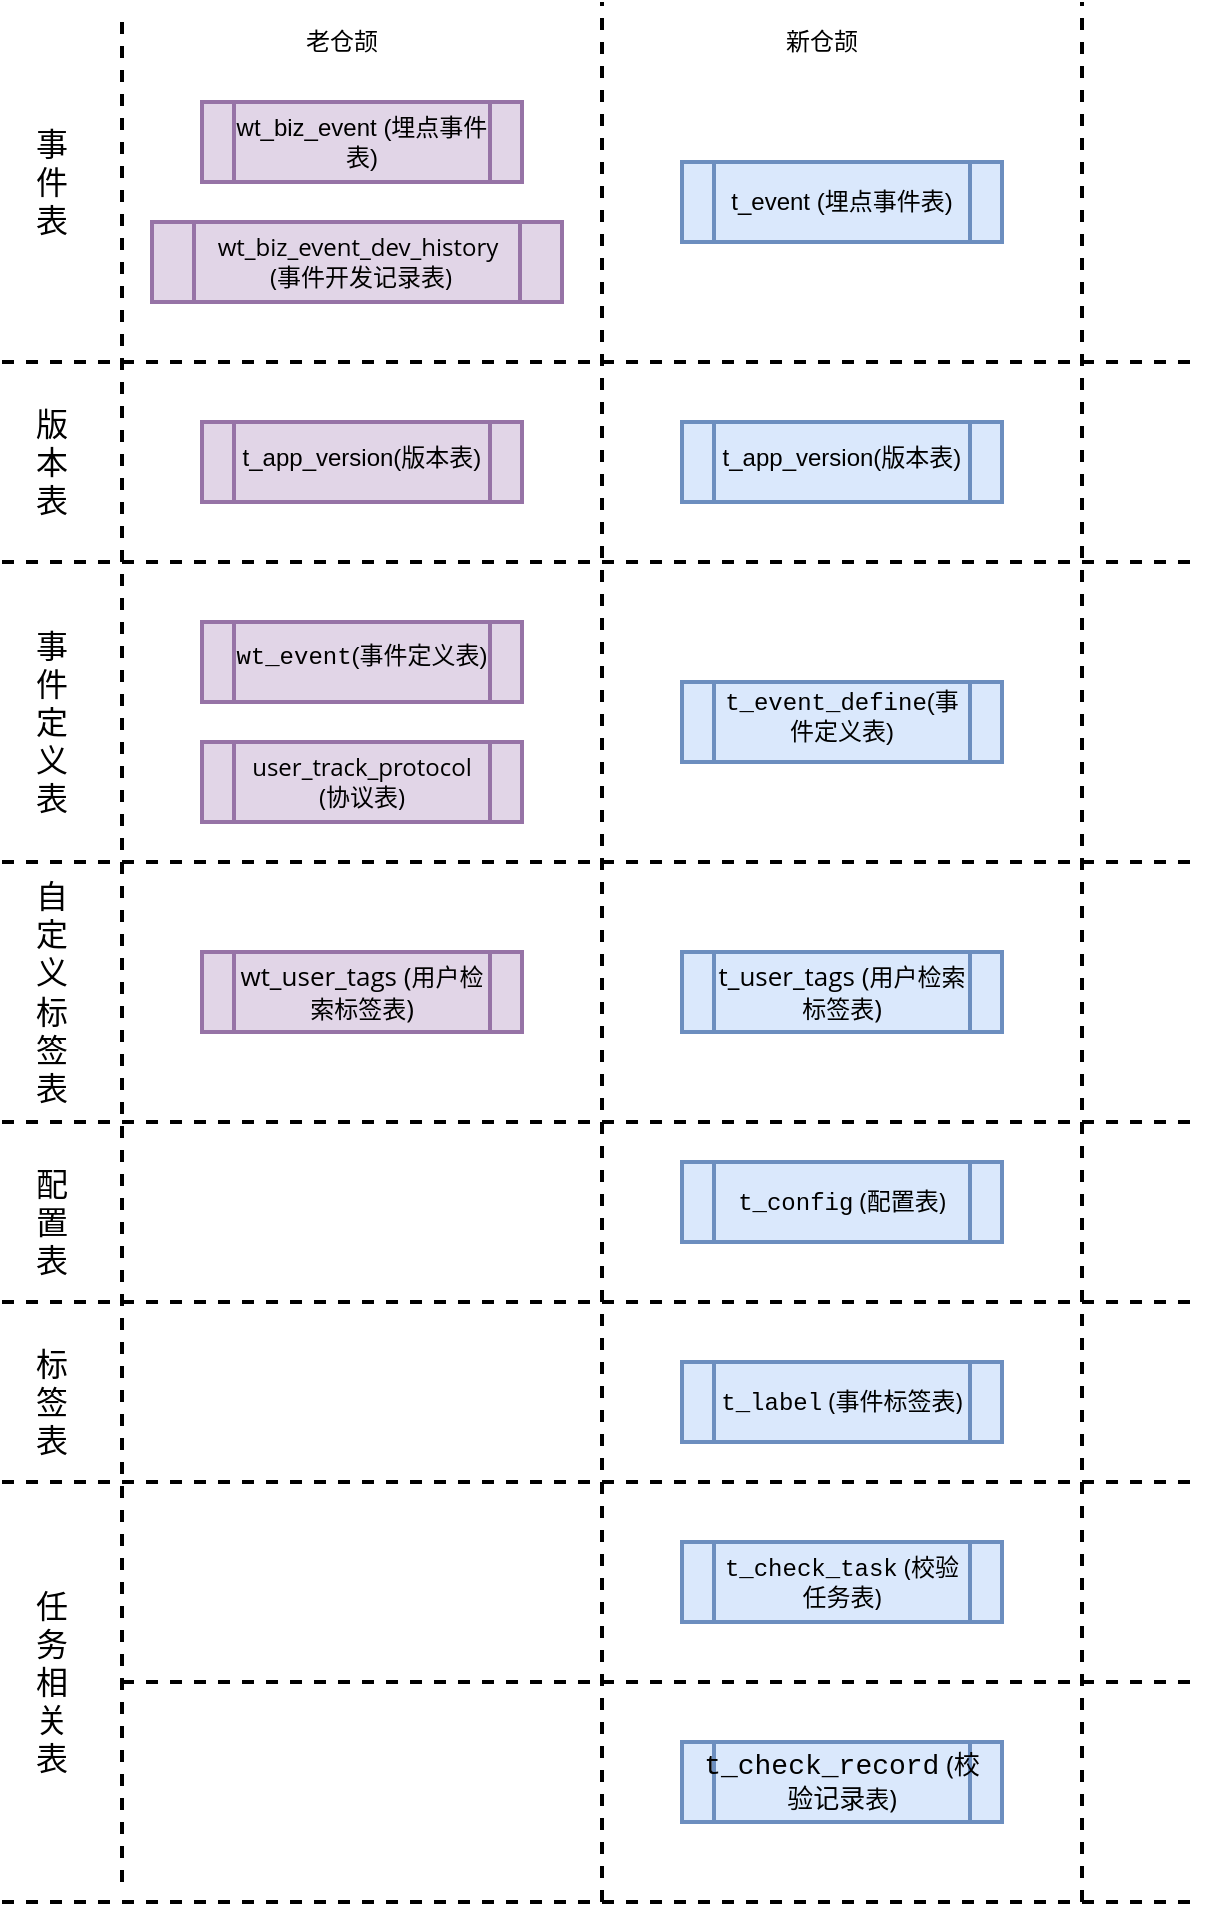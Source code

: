 <mxfile version="12.4.3" type="github" pages="1">
  <diagram id="BzF8ZXv_jmOTnn-lCvaR" name="Page-1">
    <mxGraphModel dx="786" dy="465" grid="1" gridSize="10" guides="1" tooltips="1" connect="1" arrows="1" fold="1" page="1" pageScale="1" pageWidth="826" pageHeight="1169" math="0" shadow="0">
      <root>
        <mxCell id="0"/>
        <mxCell id="1" parent="0"/>
        <mxCell id="G4fKD_SWyBFs1RFF6guc-2" value="t_event (埋点事件表)" style="shape=process;whiteSpace=wrap;html=1;backgroundOutline=1;strokeWidth=2;fillColor=#dae8fc;strokeColor=#6c8ebf;" vertex="1" parent="1">
          <mxGeometry x="440" y="120" width="160" height="40" as="geometry"/>
        </mxCell>
        <mxCell id="G4fKD_SWyBFs1RFF6guc-3" value="" style="endArrow=none;dashed=1;html=1;strokeWidth=2;" edge="1" parent="1">
          <mxGeometry width="50" height="50" relative="1" as="geometry">
            <mxPoint x="160" y="980" as="sourcePoint"/>
            <mxPoint x="160" y="50" as="targetPoint"/>
          </mxGeometry>
        </mxCell>
        <mxCell id="G4fKD_SWyBFs1RFF6guc-4" value="" style="endArrow=none;dashed=1;html=1;strokeWidth=2;" edge="1" parent="1">
          <mxGeometry width="50" height="50" relative="1" as="geometry">
            <mxPoint x="400" y="990" as="sourcePoint"/>
            <mxPoint x="400" y="40" as="targetPoint"/>
          </mxGeometry>
        </mxCell>
        <mxCell id="G4fKD_SWyBFs1RFF6guc-5" value="" style="endArrow=none;dashed=1;html=1;strokeWidth=2;" edge="1" parent="1">
          <mxGeometry width="50" height="50" relative="1" as="geometry">
            <mxPoint x="640" y="990" as="sourcePoint"/>
            <mxPoint x="640" y="40" as="targetPoint"/>
          </mxGeometry>
        </mxCell>
        <mxCell id="G4fKD_SWyBFs1RFF6guc-6" value="" style="endArrow=none;dashed=1;html=1;strokeWidth=2;" edge="1" parent="1">
          <mxGeometry width="50" height="50" relative="1" as="geometry">
            <mxPoint x="100" y="220" as="sourcePoint"/>
            <mxPoint x="700" y="220" as="targetPoint"/>
          </mxGeometry>
        </mxCell>
        <mxCell id="G4fKD_SWyBFs1RFF6guc-7" value="&lt;font style=&quot;font-size: 12px&quot;&gt;&lt;span style=&quot;font-family: &amp;#34;arial&amp;#34; , sans-serif&quot;&gt;&lt;font style=&quot;font-size: 12px&quot;&gt;wt_biz_event&lt;/font&gt;&lt;/span&gt;&lt;font color=&quot;rgba(0, 0, 0, 0)&quot; style=&quot;font-size: 12px&quot;&gt;&amp;nbsp;&lt;/font&gt;(埋点事件表)&lt;/font&gt;" style="shape=process;whiteSpace=wrap;html=1;backgroundOutline=1;strokeWidth=2;fillColor=#e1d5e7;strokeColor=#9673a6;" vertex="1" parent="1">
          <mxGeometry x="200" y="90" width="160" height="40" as="geometry"/>
        </mxCell>
        <mxCell id="G4fKD_SWyBFs1RFF6guc-8" value="老仓颉" style="text;html=1;strokeColor=none;fillColor=none;align=center;verticalAlign=middle;whiteSpace=wrap;rounded=0;" vertex="1" parent="1">
          <mxGeometry x="250" y="50" width="40" height="20" as="geometry"/>
        </mxCell>
        <mxCell id="G4fKD_SWyBFs1RFF6guc-11" value="新仓颉" style="text;html=1;strokeColor=none;fillColor=none;align=center;verticalAlign=middle;whiteSpace=wrap;rounded=0;" vertex="1" parent="1">
          <mxGeometry x="490" y="50" width="40" height="20" as="geometry"/>
        </mxCell>
        <mxCell id="G4fKD_SWyBFs1RFF6guc-12" value="&lt;span style=&quot;font-family: &amp;#34;open sans&amp;#34; , &amp;#34;helvetica neue&amp;#34; , &amp;#34;helvetica&amp;#34; , &amp;#34;arial&amp;#34; , sans-serif&quot;&gt;&lt;font style=&quot;font-size: 12px&quot;&gt;wt_biz_event_dev_history&lt;/font&gt;&lt;/span&gt;&lt;div&gt;&lt;font face=&quot;open sans, helvetica neue, helvetica, arial, sans-serif&quot;&gt;&amp;nbsp;(事件开发记录表)&lt;/font&gt;&lt;/div&gt;" style="shape=process;whiteSpace=wrap;html=1;backgroundOutline=1;strokeWidth=2;fillColor=#e1d5e7;strokeColor=#9673a6;" vertex="1" parent="1">
          <mxGeometry x="175" y="150" width="205" height="40" as="geometry"/>
        </mxCell>
        <mxCell id="G4fKD_SWyBFs1RFF6guc-13" value="&lt;font style=&quot;font-size: 16px&quot;&gt;事件表&lt;/font&gt;" style="text;html=1;strokeColor=none;fillColor=none;align=center;verticalAlign=middle;whiteSpace=wrap;rounded=0;" vertex="1" parent="1">
          <mxGeometry x="110" y="120" width="30" height="20" as="geometry"/>
        </mxCell>
        <mxCell id="G4fKD_SWyBFs1RFF6guc-18" value="" style="endArrow=none;dashed=1;html=1;strokeWidth=2;" edge="1" parent="1">
          <mxGeometry width="50" height="50" relative="1" as="geometry">
            <mxPoint x="100" y="320" as="sourcePoint"/>
            <mxPoint x="700" y="320" as="targetPoint"/>
          </mxGeometry>
        </mxCell>
        <mxCell id="G4fKD_SWyBFs1RFF6guc-19" value="&lt;br&gt;t_app_version(版本表)&lt;br&gt;&lt;h4 id=&quot;id-006_01_埋点2.0技术方案-3.1.3app版本表t_app_version&quot; style=&quot;margin: 20px 0px 0px ; padding: 0px ; line-height: 1.429 ; font-family: &amp;#34;arial&amp;#34; , sans-serif ; background-color: rgb(255 , 255 , 255)&quot;&gt;&lt;/h4&gt;" style="shape=process;whiteSpace=wrap;html=1;backgroundOutline=1;strokeWidth=2;fillColor=#e1d5e7;strokeColor=#9673a6;" vertex="1" parent="1">
          <mxGeometry x="200" y="250" width="160" height="40" as="geometry"/>
        </mxCell>
        <mxCell id="G4fKD_SWyBFs1RFF6guc-22" value="&lt;br&gt;t_app_version(版本表)&lt;br&gt;&lt;h4 id=&quot;id-006_01_埋点2.0技术方案-3.1.3app版本表t_app_version&quot; style=&quot;margin: 20px 0px 0px ; padding: 0px ; line-height: 1.429 ; font-family: &amp;#34;arial&amp;#34; , sans-serif ; background-color: rgb(255 , 255 , 255)&quot;&gt;&lt;/h4&gt;" style="shape=process;whiteSpace=wrap;html=1;backgroundOutline=1;strokeWidth=2;fillColor=#dae8fc;strokeColor=#6c8ebf;" vertex="1" parent="1">
          <mxGeometry x="440" y="250" width="160" height="40" as="geometry"/>
        </mxCell>
        <mxCell id="G4fKD_SWyBFs1RFF6guc-23" value="&lt;font style=&quot;font-size: 16px&quot;&gt;版本表&lt;/font&gt;" style="text;html=1;strokeColor=none;fillColor=none;align=center;verticalAlign=middle;whiteSpace=wrap;rounded=0;" vertex="1" parent="1">
          <mxGeometry x="110" y="260" width="30" height="20" as="geometry"/>
        </mxCell>
        <mxCell id="G4fKD_SWyBFs1RFF6guc-24" value="&lt;br&gt;&lt;span style=&quot;font-family: &amp;#34;consolas&amp;#34; , &amp;#34;bitstream vera sans mono&amp;#34; , &amp;#34;courier new&amp;#34; , &amp;#34;courier&amp;#34; , monospace ; text-align: left ; white-space: nowrap&quot;&gt;&lt;font style=&quot;font-size: 12px&quot;&gt;t_event_define&lt;/font&gt;&lt;/span&gt;(事件定义表)&lt;br&gt;&lt;h4 id=&quot;id-006_01_埋点2.0技术方案-3.1.3app版本表t_app_version&quot; style=&quot;margin: 20px 0px 0px ; padding: 0px ; line-height: 1.429 ; font-family: &amp;#34;arial&amp;#34; , sans-serif ; background-color: rgb(255 , 255 , 255)&quot;&gt;&lt;/h4&gt;" style="shape=process;whiteSpace=wrap;html=1;backgroundOutline=1;strokeWidth=2;fillColor=#dae8fc;strokeColor=#6c8ebf;" vertex="1" parent="1">
          <mxGeometry x="440" y="380" width="160" height="40" as="geometry"/>
        </mxCell>
        <mxCell id="G4fKD_SWyBFs1RFF6guc-25" value="" style="endArrow=none;dashed=1;html=1;strokeWidth=2;" edge="1" parent="1">
          <mxGeometry width="50" height="50" relative="1" as="geometry">
            <mxPoint x="100" y="470" as="sourcePoint"/>
            <mxPoint x="700" y="470" as="targetPoint"/>
          </mxGeometry>
        </mxCell>
        <mxCell id="G4fKD_SWyBFs1RFF6guc-26" value="&lt;font style=&quot;font-size: 12px&quot;&gt;&lt;br&gt;&lt;/font&gt;&lt;div&gt;&lt;font style=&quot;font-size: 12px&quot;&gt;&lt;font face=&quot;consolas, bitstream vera sans mono, courier new, courier, monospace&quot; style=&quot;font-size: 12px&quot;&gt;&lt;span style=&quot;white-space: nowrap&quot;&gt;wt_event&lt;/span&gt;&lt;/font&gt;(事件定义表)&lt;/font&gt;&lt;/div&gt;&lt;h4 id=&quot;id-006_01_埋点2.0技术方案-3.1.3app版本表t_app_version&quot; style=&quot;margin: 20px 0px 0px ; padding: 0px ; line-height: 1.429 ; font-family: &amp;#34;arial&amp;#34; , sans-serif ; background-color: rgb(255 , 255 , 255)&quot;&gt;&lt;/h4&gt;" style="shape=process;whiteSpace=wrap;html=1;backgroundOutline=1;strokeWidth=2;fillColor=#e1d5e7;strokeColor=#9673a6;" vertex="1" parent="1">
          <mxGeometry x="200" y="350" width="160" height="40" as="geometry"/>
        </mxCell>
        <mxCell id="G4fKD_SWyBFs1RFF6guc-27" value="&lt;div&gt;&lt;font face=&quot;open sans, helvetica neue, helvetica, arial, sans-serif&quot;&gt;user_track_protocol (协议表)&lt;/font&gt;&lt;/div&gt;" style="shape=process;whiteSpace=wrap;html=1;backgroundOutline=1;strokeWidth=2;fillColor=#e1d5e7;strokeColor=#9673a6;" vertex="1" parent="1">
          <mxGeometry x="200" y="410" width="160" height="40" as="geometry"/>
        </mxCell>
        <mxCell id="G4fKD_SWyBFs1RFF6guc-28" value="&lt;font style=&quot;font-size: 16px&quot;&gt;事件定义表&lt;/font&gt;" style="text;html=1;strokeColor=none;fillColor=none;align=center;verticalAlign=middle;whiteSpace=wrap;rounded=0;" vertex="1" parent="1">
          <mxGeometry x="110" y="390" width="30" height="20" as="geometry"/>
        </mxCell>
        <mxCell id="G4fKD_SWyBFs1RFF6guc-34" value="&lt;span style=&quot;font-family: &amp;#34;open sans&amp;#34; , &amp;#34;helvetica neue&amp;#34; , &amp;#34;helvetica&amp;#34; , &amp;#34;arial&amp;#34; , sans-serif ; font-size: 13px&quot;&gt;wt_user_tags (&lt;/span&gt;&lt;span style=&quot;font-family: &amp;#34;open sans&amp;#34; , &amp;#34;helvetica neue&amp;#34; , &amp;#34;helvetica&amp;#34; , &amp;#34;arial&amp;#34; , sans-serif&quot;&gt;用户检索标签表&lt;/span&gt;&lt;span style=&quot;font-family: &amp;#34;open sans&amp;#34; , &amp;#34;helvetica neue&amp;#34; , &amp;#34;helvetica&amp;#34; , &amp;#34;arial&amp;#34; , sans-serif ; font-size: 13px&quot;&gt;)&lt;br&gt;&lt;/span&gt;" style="shape=process;whiteSpace=wrap;html=1;backgroundOutline=1;strokeWidth=2;fillColor=#e1d5e7;strokeColor=#9673a6;" vertex="1" parent="1">
          <mxGeometry x="200" y="515" width="160" height="40" as="geometry"/>
        </mxCell>
        <mxCell id="G4fKD_SWyBFs1RFF6guc-35" value="" style="endArrow=none;dashed=1;html=1;strokeWidth=2;" edge="1" parent="1">
          <mxGeometry width="50" height="50" relative="1" as="geometry">
            <mxPoint x="100" y="600" as="sourcePoint"/>
            <mxPoint x="700" y="600" as="targetPoint"/>
          </mxGeometry>
        </mxCell>
        <mxCell id="G4fKD_SWyBFs1RFF6guc-36" value="&lt;span style=&quot;font-family: &amp;#34;open sans&amp;#34; , &amp;#34;helvetica neue&amp;#34; , &amp;#34;helvetica&amp;#34; , &amp;#34;arial&amp;#34; , sans-serif ; font-size: 13px&quot;&gt;t_user_tags (&lt;/span&gt;&lt;span style=&quot;font-family: &amp;#34;open sans&amp;#34; , &amp;#34;helvetica neue&amp;#34; , &amp;#34;helvetica&amp;#34; , &amp;#34;arial&amp;#34; , sans-serif&quot;&gt;用户检索标签表&lt;/span&gt;&lt;span style=&quot;font-family: &amp;#34;open sans&amp;#34; , &amp;#34;helvetica neue&amp;#34; , &amp;#34;helvetica&amp;#34; , &amp;#34;arial&amp;#34; , sans-serif ; font-size: 13px&quot;&gt;)&lt;br&gt;&lt;/span&gt;" style="shape=process;whiteSpace=wrap;html=1;backgroundOutline=1;strokeWidth=2;fillColor=#dae8fc;strokeColor=#6c8ebf;" vertex="1" parent="1">
          <mxGeometry x="440" y="515" width="160" height="40" as="geometry"/>
        </mxCell>
        <mxCell id="G4fKD_SWyBFs1RFF6guc-37" value="&lt;font style=&quot;font-size: 16px&quot;&gt;自定义标签表&lt;/font&gt;" style="text;html=1;strokeColor=none;fillColor=none;align=center;verticalAlign=middle;whiteSpace=wrap;rounded=0;" vertex="1" parent="1">
          <mxGeometry x="110" y="520" width="30" height="30" as="geometry"/>
        </mxCell>
        <mxCell id="G4fKD_SWyBFs1RFF6guc-38" value="" style="endArrow=none;dashed=1;html=1;strokeWidth=2;" edge="1" parent="1">
          <mxGeometry width="50" height="50" relative="1" as="geometry">
            <mxPoint x="100" y="690" as="sourcePoint"/>
            <mxPoint x="700" y="690" as="targetPoint"/>
          </mxGeometry>
        </mxCell>
        <mxCell id="G4fKD_SWyBFs1RFF6guc-40" value="&lt;font style=&quot;font-size: 12px&quot;&gt;&lt;span style=&quot;font-family: &amp;#34;consolas&amp;#34; , &amp;#34;bitstream vera sans mono&amp;#34; , &amp;#34;courier new&amp;#34; , &amp;#34;courier&amp;#34; , monospace ; text-align: left ; white-space: nowrap&quot;&gt;t_config&lt;/span&gt;&lt;span style=&quot;font-family: &amp;#34;open sans&amp;#34; , &amp;#34;helvetica neue&amp;#34; , &amp;#34;helvetica&amp;#34; , &amp;#34;arial&amp;#34; , sans-serif&quot;&gt;&amp;nbsp;(&lt;/span&gt;&lt;span style=&quot;font-family: &amp;#34;open sans&amp;#34; , &amp;#34;helvetica neue&amp;#34; , &amp;#34;helvetica&amp;#34; , &amp;#34;arial&amp;#34; , sans-serif&quot;&gt;配置表&lt;/span&gt;&lt;/font&gt;&lt;span style=&quot;font-family: &amp;#34;open sans&amp;#34; , &amp;#34;helvetica neue&amp;#34; , &amp;#34;helvetica&amp;#34; , &amp;#34;arial&amp;#34; , sans-serif&quot;&gt;&lt;font style=&quot;font-size: 12px&quot;&gt;)&lt;/font&gt;&lt;br&gt;&lt;/span&gt;" style="shape=process;whiteSpace=wrap;html=1;backgroundOutline=1;strokeWidth=2;fillColor=#dae8fc;strokeColor=#6c8ebf;" vertex="1" parent="1">
          <mxGeometry x="440" y="620" width="160" height="40" as="geometry"/>
        </mxCell>
        <mxCell id="G4fKD_SWyBFs1RFF6guc-41" value="&lt;font style=&quot;font-size: 16px&quot;&gt;配置表&lt;/font&gt;" style="text;html=1;strokeColor=none;fillColor=none;align=center;verticalAlign=middle;whiteSpace=wrap;rounded=0;" vertex="1" parent="1">
          <mxGeometry x="110" y="640" width="30" height="20" as="geometry"/>
        </mxCell>
        <mxCell id="G4fKD_SWyBFs1RFF6guc-42" value="" style="endArrow=none;dashed=1;html=1;strokeWidth=2;" edge="1" parent="1">
          <mxGeometry width="50" height="50" relative="1" as="geometry">
            <mxPoint x="100" y="780" as="sourcePoint"/>
            <mxPoint x="700" y="780" as="targetPoint"/>
          </mxGeometry>
        </mxCell>
        <mxCell id="G4fKD_SWyBFs1RFF6guc-43" value="&lt;font style=&quot;font-size: 12px&quot;&gt;&lt;span style=&quot;font-family: &amp;#34;consolas&amp;#34; , &amp;#34;bitstream vera sans mono&amp;#34; , &amp;#34;courier new&amp;#34; , &amp;#34;courier&amp;#34; , monospace ; text-align: left ; white-space: nowrap&quot;&gt;t_label&lt;/span&gt;&lt;span style=&quot;font-family: &amp;#34;open sans&amp;#34; , &amp;#34;helvetica neue&amp;#34; , &amp;#34;helvetica&amp;#34; , &amp;#34;arial&amp;#34; , sans-serif&quot;&gt;&amp;nbsp;(事件标签&lt;/span&gt;&lt;span style=&quot;font-family: &amp;#34;open sans&amp;#34; , &amp;#34;helvetica neue&amp;#34; , &amp;#34;helvetica&amp;#34; , &amp;#34;arial&amp;#34; , sans-serif&quot;&gt;表&lt;/span&gt;&lt;/font&gt;&lt;span style=&quot;font-family: &amp;#34;open sans&amp;#34; , &amp;#34;helvetica neue&amp;#34; , &amp;#34;helvetica&amp;#34; , &amp;#34;arial&amp;#34; , sans-serif&quot;&gt;&lt;font style=&quot;font-size: 12px&quot;&gt;)&lt;/font&gt;&lt;br&gt;&lt;/span&gt;" style="shape=process;whiteSpace=wrap;html=1;backgroundOutline=1;strokeWidth=2;fillColor=#dae8fc;strokeColor=#6c8ebf;" vertex="1" parent="1">
          <mxGeometry x="440" y="720" width="160" height="40" as="geometry"/>
        </mxCell>
        <mxCell id="G4fKD_SWyBFs1RFF6guc-44" value="&lt;font style=&quot;font-size: 16px&quot;&gt;标签表&lt;/font&gt;" style="text;html=1;strokeColor=none;fillColor=none;align=center;verticalAlign=middle;whiteSpace=wrap;rounded=0;" vertex="1" parent="1">
          <mxGeometry x="110" y="700" width="30" height="80" as="geometry"/>
        </mxCell>
        <mxCell id="G4fKD_SWyBFs1RFF6guc-45" value="" style="endArrow=none;dashed=1;html=1;strokeWidth=2;" edge="1" parent="1">
          <mxGeometry width="50" height="50" relative="1" as="geometry">
            <mxPoint x="160" y="880" as="sourcePoint"/>
            <mxPoint x="700" y="880" as="targetPoint"/>
          </mxGeometry>
        </mxCell>
        <mxCell id="G4fKD_SWyBFs1RFF6guc-46" value="&lt;font style=&quot;font-size: 12px&quot;&gt;&lt;span style=&quot;font-family: &amp;#34;consolas&amp;#34; , &amp;#34;bitstream vera sans mono&amp;#34; , &amp;#34;courier new&amp;#34; , &amp;#34;courier&amp;#34; , monospace ; text-align: left ; white-space: nowrap&quot;&gt;t_check_task&lt;/span&gt;&lt;span style=&quot;font-family: &amp;#34;open sans&amp;#34; , &amp;#34;helvetica neue&amp;#34; , &amp;#34;helvetica&amp;#34; , &amp;#34;arial&amp;#34; , sans-serif&quot;&gt;&amp;nbsp;(校验任务&lt;/span&gt;&lt;span style=&quot;font-family: &amp;#34;open sans&amp;#34; , &amp;#34;helvetica neue&amp;#34; , &amp;#34;helvetica&amp;#34; , &amp;#34;arial&amp;#34; , sans-serif&quot;&gt;表&lt;/span&gt;&lt;/font&gt;&lt;span style=&quot;font-family: &amp;#34;open sans&amp;#34; , &amp;#34;helvetica neue&amp;#34; , &amp;#34;helvetica&amp;#34; , &amp;#34;arial&amp;#34; , sans-serif&quot;&gt;&lt;font style=&quot;font-size: 12px&quot;&gt;)&lt;/font&gt;&lt;br&gt;&lt;/span&gt;" style="shape=process;whiteSpace=wrap;html=1;backgroundOutline=1;strokeWidth=2;fillColor=#dae8fc;strokeColor=#6c8ebf;" vertex="1" parent="1">
          <mxGeometry x="440" y="810" width="160" height="40" as="geometry"/>
        </mxCell>
        <mxCell id="G4fKD_SWyBFs1RFF6guc-47" value="&lt;span style=&quot;font-family: &amp;#34;consolas&amp;#34; , &amp;#34;bitstream vera sans mono&amp;#34; , &amp;#34;courier new&amp;#34; , &amp;#34;courier&amp;#34; , monospace ; font-size: 14px ; text-align: left ; white-space: nowrap&quot;&gt;t_check_record&lt;/span&gt;&lt;span style=&quot;font-family: &amp;#34;open sans&amp;#34; , &amp;#34;helvetica neue&amp;#34; , &amp;#34;helvetica&amp;#34; , &amp;#34;arial&amp;#34; , sans-serif ; font-size: 13px&quot;&gt;&amp;nbsp;(校验记录&lt;/span&gt;&lt;span style=&quot;font-family: &amp;#34;open sans&amp;#34; , &amp;#34;helvetica neue&amp;#34; , &amp;#34;helvetica&amp;#34; , &amp;#34;arial&amp;#34; , sans-serif&quot;&gt;表&lt;/span&gt;&lt;span style=&quot;font-family: &amp;#34;open sans&amp;#34; , &amp;#34;helvetica neue&amp;#34; , &amp;#34;helvetica&amp;#34; , &amp;#34;arial&amp;#34; , sans-serif ; font-size: 13px&quot;&gt;)&lt;br&gt;&lt;/span&gt;" style="shape=process;whiteSpace=wrap;html=1;backgroundOutline=1;strokeWidth=2;fillColor=#dae8fc;strokeColor=#6c8ebf;" vertex="1" parent="1">
          <mxGeometry x="440" y="910" width="160" height="40" as="geometry"/>
        </mxCell>
        <mxCell id="G4fKD_SWyBFs1RFF6guc-48" value="&lt;font style=&quot;font-size: 16px&quot;&gt;任务相关表&lt;/font&gt;" style="text;html=1;strokeColor=none;fillColor=none;align=center;verticalAlign=middle;whiteSpace=wrap;rounded=0;" vertex="1" parent="1">
          <mxGeometry x="110" y="840" width="30" height="80" as="geometry"/>
        </mxCell>
        <mxCell id="G4fKD_SWyBFs1RFF6guc-49" value="" style="endArrow=none;dashed=1;html=1;strokeWidth=2;" edge="1" parent="1">
          <mxGeometry width="50" height="50" relative="1" as="geometry">
            <mxPoint x="100" y="990" as="sourcePoint"/>
            <mxPoint x="700" y="990" as="targetPoint"/>
          </mxGeometry>
        </mxCell>
      </root>
    </mxGraphModel>
  </diagram>
</mxfile>
